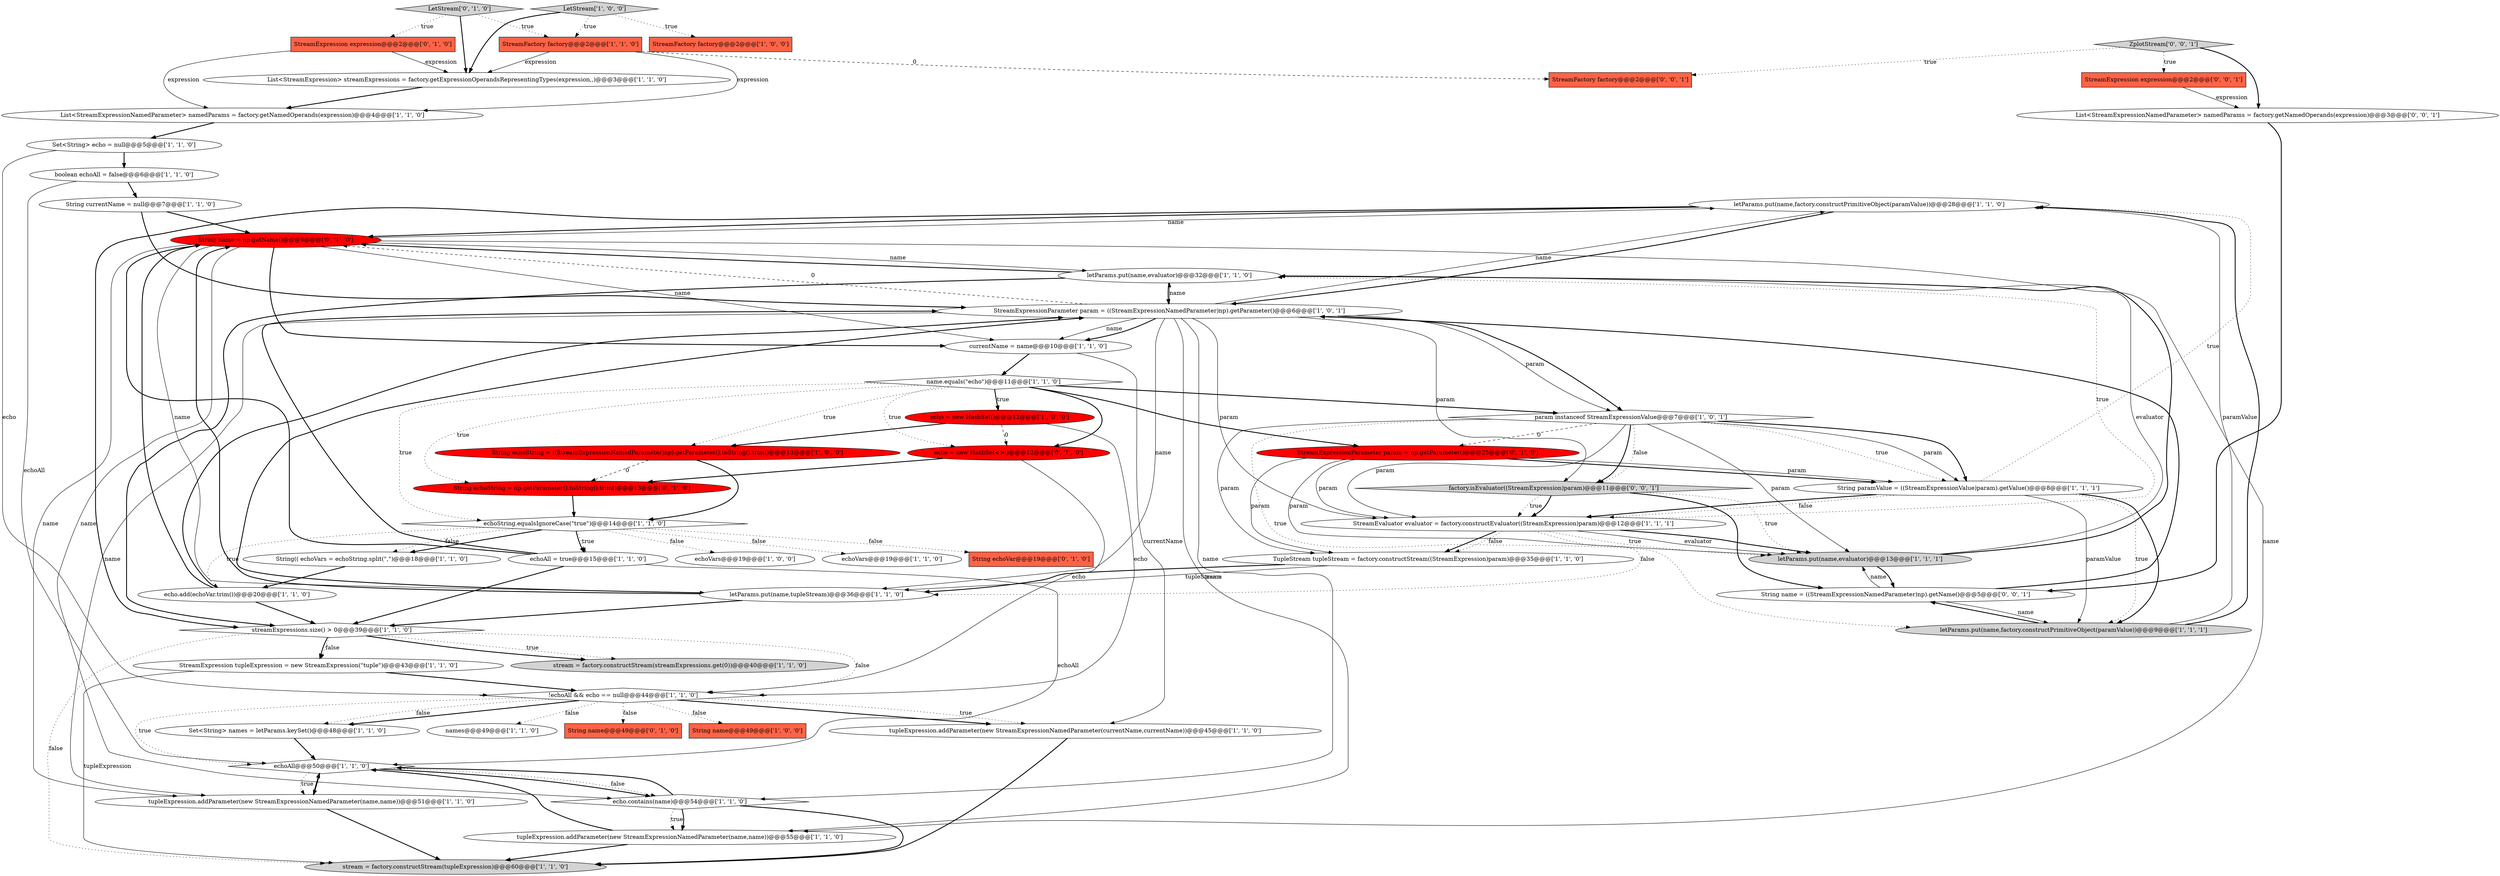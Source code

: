 digraph {
36 [style = filled, label = "letParams.put(name,factory.constructPrimitiveObject(paramValue))@@@28@@@['1', '1', '0']", fillcolor = white, shape = ellipse image = "AAA0AAABBB1BBB"];
7 [style = filled, label = "List<StreamExpressionNamedParameter> namedParams = factory.getNamedOperands(expression)@@@4@@@['1', '1', '0']", fillcolor = white, shape = ellipse image = "AAA0AAABBB1BBB"];
30 [style = filled, label = "stream = factory.constructStream(streamExpressions.get(0))@@@40@@@['1', '1', '0']", fillcolor = lightgray, shape = ellipse image = "AAA0AAABBB1BBB"];
18 [style = filled, label = "String currentName = null@@@7@@@['1', '1', '0']", fillcolor = white, shape = ellipse image = "AAA0AAABBB1BBB"];
2 [style = filled, label = "StreamFactory factory@@@2@@@['1', '0', '0']", fillcolor = tomato, shape = box image = "AAA0AAABBB1BBB"];
5 [style = filled, label = "echoAll = true@@@15@@@['1', '1', '0']", fillcolor = white, shape = ellipse image = "AAA0AAABBB1BBB"];
27 [style = filled, label = "echo.add(echoVar.trim())@@@20@@@['1', '1', '0']", fillcolor = white, shape = ellipse image = "AAA0AAABBB1BBB"];
4 [style = filled, label = "currentName = name@@@10@@@['1', '1', '0']", fillcolor = white, shape = ellipse image = "AAA0AAABBB1BBB"];
19 [style = filled, label = "echoVars@@@19@@@['1', '0', '0']", fillcolor = white, shape = ellipse image = "AAA0AAABBB1BBB"];
32 [style = filled, label = "stream = factory.constructStream(tupleExpression)@@@60@@@['1', '1', '0']", fillcolor = lightgray, shape = ellipse image = "AAA0AAABBB1BBB"];
25 [style = filled, label = "letParams.put(name,evaluator)@@@13@@@['1', '1', '1']", fillcolor = lightgray, shape = ellipse image = "AAA0AAABBB1BBB"];
8 [style = filled, label = "echo.contains(name)@@@54@@@['1', '1', '0']", fillcolor = white, shape = diamond image = "AAA0AAABBB1BBB"];
44 [style = filled, label = "String name = np.getName()@@@9@@@['0', '1', '0']", fillcolor = red, shape = ellipse image = "AAA1AAABBB2BBB"];
50 [style = filled, label = "String name = ((StreamExpressionNamedParameter)np).getName()@@@5@@@['0', '0', '1']", fillcolor = white, shape = ellipse image = "AAA0AAABBB3BBB"];
24 [style = filled, label = "Set<String> echo = null@@@5@@@['1', '1', '0']", fillcolor = white, shape = ellipse image = "AAA0AAABBB1BBB"];
26 [style = filled, label = "echoString.equalsIgnoreCase(\"true\")@@@14@@@['1', '1', '0']", fillcolor = white, shape = diamond image = "AAA0AAABBB1BBB"];
10 [style = filled, label = "String paramValue = ((StreamExpressionValue)param).getValue()@@@8@@@['1', '1', '1']", fillcolor = white, shape = ellipse image = "AAA0AAABBB1BBB"];
47 [style = filled, label = "echo = new HashSet<>()@@@12@@@['0', '1', '0']", fillcolor = red, shape = ellipse image = "AAA1AAABBB2BBB"];
15 [style = filled, label = "String echoString = ((StreamExpressionNamedParameter)np).getParameter().toString().trim()@@@13@@@['1', '0', '0']", fillcolor = red, shape = ellipse image = "AAA1AAABBB1BBB"];
48 [style = filled, label = "LetStream['0', '1', '0']", fillcolor = lightgray, shape = diamond image = "AAA0AAABBB2BBB"];
21 [style = filled, label = "TupleStream tupleStream = factory.constructStream((StreamExpression)param)@@@35@@@['1', '1', '0']", fillcolor = white, shape = ellipse image = "AAA0AAABBB1BBB"];
29 [style = filled, label = "echoVars@@@19@@@['1', '1', '0']", fillcolor = white, shape = ellipse image = "AAA0AAABBB1BBB"];
54 [style = filled, label = "ZplotStream['0', '0', '1']", fillcolor = lightgray, shape = diamond image = "AAA0AAABBB3BBB"];
49 [style = filled, label = "StreamExpression expression@@@2@@@['0', '0', '1']", fillcolor = tomato, shape = box image = "AAA0AAABBB3BBB"];
39 [style = filled, label = "echo = new HashSet()@@@12@@@['1', '0', '0']", fillcolor = red, shape = ellipse image = "AAA1AAABBB1BBB"];
41 [style = filled, label = "String name@@@49@@@['0', '1', '0']", fillcolor = tomato, shape = box image = "AAA0AAABBB2BBB"];
22 [style = filled, label = "name.equals(\"echo\")@@@11@@@['1', '1', '0']", fillcolor = white, shape = diamond image = "AAA0AAABBB1BBB"];
1 [style = filled, label = "tupleExpression.addParameter(new StreamExpressionNamedParameter(name,name))@@@51@@@['1', '1', '0']", fillcolor = white, shape = ellipse image = "AAA0AAABBB1BBB"];
28 [style = filled, label = "List<StreamExpression> streamExpressions = factory.getExpressionOperandsRepresentingTypes(expression,,)@@@3@@@['1', '1', '0']", fillcolor = white, shape = ellipse image = "AAA0AAABBB1BBB"];
35 [style = filled, label = "boolean echoAll = false@@@6@@@['1', '1', '0']", fillcolor = white, shape = ellipse image = "AAA0AAABBB1BBB"];
46 [style = filled, label = "String echoString = np.getParameter().toString().trim()@@@13@@@['0', '1', '0']", fillcolor = red, shape = ellipse image = "AAA1AAABBB2BBB"];
17 [style = filled, label = "LetStream['1', '0', '0']", fillcolor = lightgray, shape = diamond image = "AAA0AAABBB1BBB"];
52 [style = filled, label = "List<StreamExpressionNamedParameter> namedParams = factory.getNamedOperands(expression)@@@3@@@['0', '0', '1']", fillcolor = white, shape = ellipse image = "AAA0AAABBB3BBB"];
0 [style = filled, label = "StreamExpression tupleExpression = new StreamExpression(\"tuple\")@@@43@@@['1', '1', '0']", fillcolor = white, shape = ellipse image = "AAA0AAABBB1BBB"];
14 [style = filled, label = "tupleExpression.addParameter(new StreamExpressionNamedParameter(name,name))@@@55@@@['1', '1', '0']", fillcolor = white, shape = ellipse image = "AAA0AAABBB1BBB"];
3 [style = filled, label = "letParams.put(name,tupleStream)@@@36@@@['1', '1', '0']", fillcolor = white, shape = ellipse image = "AAA0AAABBB1BBB"];
43 [style = filled, label = "StreamExpression expression@@@2@@@['0', '1', '0']", fillcolor = tomato, shape = box image = "AAA0AAABBB2BBB"];
42 [style = filled, label = "StreamExpressionParameter param = np.getParameter()@@@25@@@['0', '1', '0']", fillcolor = red, shape = ellipse image = "AAA1AAABBB2BBB"];
6 [style = filled, label = "String name@@@49@@@['1', '0', '0']", fillcolor = tomato, shape = box image = "AAA0AAABBB1BBB"];
9 [style = filled, label = "letParams.put(name,factory.constructPrimitiveObject(paramValue))@@@9@@@['1', '1', '1']", fillcolor = lightgray, shape = ellipse image = "AAA0AAABBB1BBB"];
38 [style = filled, label = "StreamExpressionParameter param = ((StreamExpressionNamedParameter)np).getParameter()@@@6@@@['1', '0', '1']", fillcolor = white, shape = ellipse image = "AAA0AAABBB1BBB"];
40 [style = filled, label = "streamExpressions.size() > 0@@@39@@@['1', '1', '0']", fillcolor = white, shape = diamond image = "AAA0AAABBB1BBB"];
16 [style = filled, label = "letParams.put(name,evaluator)@@@32@@@['1', '1', '0']", fillcolor = white, shape = ellipse image = "AAA0AAABBB1BBB"];
11 [style = filled, label = "String(( echoVars = echoString.split(\",\")@@@18@@@['1', '1', '0']", fillcolor = white, shape = ellipse image = "AAA0AAABBB1BBB"];
33 [style = filled, label = "echoAll@@@50@@@['1', '1', '0']", fillcolor = white, shape = diamond image = "AAA0AAABBB1BBB"];
12 [style = filled, label = "Set<String> names = letParams.keySet()@@@48@@@['1', '1', '0']", fillcolor = white, shape = ellipse image = "AAA0AAABBB1BBB"];
23 [style = filled, label = "names@@@49@@@['1', '1', '0']", fillcolor = white, shape = ellipse image = "AAA0AAABBB1BBB"];
51 [style = filled, label = "StreamFactory factory@@@2@@@['0', '0', '1']", fillcolor = tomato, shape = box image = "AAA0AAABBB3BBB"];
13 [style = filled, label = "param instanceof StreamExpressionValue@@@7@@@['1', '0', '1']", fillcolor = white, shape = diamond image = "AAA0AAABBB1BBB"];
31 [style = filled, label = "StreamEvaluator evaluator = factory.constructEvaluator((StreamExpression)param)@@@12@@@['1', '1', '1']", fillcolor = white, shape = ellipse image = "AAA0AAABBB1BBB"];
53 [style = filled, label = "factory.isEvaluator((StreamExpression)param)@@@11@@@['0', '0', '1']", fillcolor = lightgray, shape = diamond image = "AAA0AAABBB3BBB"];
37 [style = filled, label = "tupleExpression.addParameter(new StreamExpressionNamedParameter(currentName,currentName))@@@45@@@['1', '1', '0']", fillcolor = white, shape = ellipse image = "AAA0AAABBB1BBB"];
34 [style = filled, label = "!echoAll && echo == null@@@44@@@['1', '1', '0']", fillcolor = white, shape = diamond image = "AAA0AAABBB1BBB"];
20 [style = filled, label = "StreamFactory factory@@@2@@@['1', '1', '0']", fillcolor = tomato, shape = box image = "AAA0AAABBB1BBB"];
45 [style = filled, label = "String echoVar@@@19@@@['0', '1', '0']", fillcolor = tomato, shape = box image = "AAA0AAABBB2BBB"];
9->50 [style = bold, label=""];
54->49 [style = dotted, label="true"];
38->1 [style = solid, label="name"];
27->38 [style = bold, label=""];
38->4 [style = solid, label="name"];
27->44 [style = bold, label=""];
38->4 [style = bold, label=""];
24->34 [style = solid, label="echo"];
31->21 [style = bold, label=""];
3->38 [style = bold, label=""];
13->10 [style = dotted, label="true"];
47->34 [style = solid, label="echo"];
5->38 [style = bold, label=""];
50->9 [style = solid, label="name"];
38->13 [style = solid, label="param"];
26->11 [style = bold, label=""];
31->21 [style = dotted, label="false"];
26->11 [style = dotted, label="false"];
13->10 [style = solid, label="param"];
34->12 [style = dotted, label="false"];
54->51 [style = dotted, label="true"];
5->33 [style = solid, label="echoAll"];
1->33 [style = bold, label=""];
18->44 [style = bold, label=""];
10->9 [style = solid, label="paramValue"];
22->47 [style = bold, label=""];
37->32 [style = bold, label=""];
26->45 [style = dotted, label="false"];
44->1 [style = solid, label="name"];
40->34 [style = dotted, label="false"];
17->2 [style = dotted, label="true"];
48->43 [style = dotted, label="true"];
26->29 [style = dotted, label="false"];
34->37 [style = dotted, label="true"];
38->8 [style = solid, label="name"];
22->13 [style = bold, label=""];
21->3 [style = bold, label=""];
25->16 [style = solid, label="evaluator"];
49->52 [style = solid, label="expression"];
13->9 [style = dotted, label="true"];
18->38 [style = bold, label=""];
17->20 [style = dotted, label="true"];
54->52 [style = bold, label=""];
31->25 [style = dotted, label="true"];
13->42 [style = dashed, label="0"];
42->21 [style = solid, label="param"];
20->28 [style = solid, label="expression"];
42->31 [style = solid, label="param"];
16->40 [style = bold, label=""];
22->46 [style = dotted, label="true"];
35->18 [style = bold, label=""];
38->31 [style = solid, label="param"];
10->31 [style = bold, label=""];
44->36 [style = solid, label="name"];
36->44 [style = bold, label=""];
34->6 [style = dotted, label="false"];
40->0 [style = bold, label=""];
40->30 [style = dotted, label="true"];
0->32 [style = solid, label="tupleExpression"];
0->34 [style = bold, label=""];
7->24 [style = bold, label=""];
20->7 [style = solid, label="expression"];
44->4 [style = bold, label=""];
8->14 [style = dotted, label="true"];
12->33 [style = bold, label=""];
1->32 [style = bold, label=""];
13->31 [style = solid, label="param"];
48->28 [style = bold, label=""];
44->4 [style = solid, label="name"];
33->8 [style = bold, label=""];
4->22 [style = bold, label=""];
22->42 [style = bold, label=""];
31->25 [style = solid, label="evaluator"];
13->10 [style = bold, label=""];
8->33 [style = bold, label=""];
39->34 [style = solid, label="echo"];
36->40 [style = bold, label=""];
31->25 [style = bold, label=""];
26->27 [style = dotted, label="true"];
53->25 [style = dotted, label="true"];
38->3 [style = solid, label="name"];
9->36 [style = solid, label="paramValue"];
38->16 [style = solid, label="name"];
8->14 [style = bold, label=""];
44->3 [style = solid, label="name"];
44->8 [style = solid, label="name"];
26->19 [style = dotted, label="false"];
42->25 [style = solid, label="param"];
44->14 [style = solid, label="name"];
10->9 [style = dotted, label="true"];
25->16 [style = bold, label=""];
34->23 [style = dotted, label="false"];
53->50 [style = bold, label=""];
38->36 [style = solid, label="name"];
44->16 [style = solid, label="name"];
53->31 [style = dotted, label="true"];
4->37 [style = solid, label="currentName"];
3->44 [style = bold, label=""];
5->44 [style = bold, label=""];
22->26 [style = dotted, label="true"];
16->44 [style = bold, label=""];
35->33 [style = solid, label="echoAll"];
10->31 [style = dotted, label="false"];
13->21 [style = solid, label="param"];
34->33 [style = dotted, label="true"];
22->39 [style = bold, label=""];
40->30 [style = bold, label=""];
52->50 [style = bold, label=""];
10->9 [style = bold, label=""];
34->41 [style = dotted, label="false"];
38->53 [style = solid, label="param"];
39->47 [style = dashed, label="0"];
5->40 [style = bold, label=""];
14->32 [style = bold, label=""];
22->15 [style = dotted, label="true"];
38->44 [style = dashed, label="0"];
9->36 [style = bold, label=""];
39->15 [style = bold, label=""];
48->20 [style = dotted, label="true"];
8->32 [style = bold, label=""];
13->53 [style = bold, label=""];
43->28 [style = solid, label="expression"];
3->40 [style = bold, label=""];
33->8 [style = dotted, label="false"];
24->35 [style = bold, label=""];
26->5 [style = bold, label=""];
20->51 [style = dashed, label="0"];
22->39 [style = dotted, label="true"];
50->25 [style = solid, label="name"];
13->53 [style = dotted, label="false"];
28->7 [style = bold, label=""];
22->47 [style = dotted, label="true"];
47->46 [style = bold, label=""];
33->1 [style = bold, label=""];
31->16 [style = dotted, label="true"];
53->31 [style = bold, label=""];
34->12 [style = bold, label=""];
31->3 [style = dotted, label="false"];
14->33 [style = bold, label=""];
43->7 [style = solid, label="expression"];
15->26 [style = bold, label=""];
40->0 [style = dotted, label="false"];
10->36 [style = dotted, label="true"];
17->28 [style = bold, label=""];
46->26 [style = bold, label=""];
50->38 [style = bold, label=""];
34->37 [style = bold, label=""];
15->46 [style = dashed, label="0"];
42->10 [style = bold, label=""];
33->1 [style = dotted, label="true"];
42->10 [style = solid, label="param"];
27->40 [style = bold, label=""];
21->3 [style = solid, label="tupleStream"];
36->38 [style = bold, label=""];
40->32 [style = dotted, label="false"];
25->50 [style = bold, label=""];
38->13 [style = bold, label=""];
26->5 [style = dotted, label="true"];
38->14 [style = solid, label="name"];
16->38 [style = bold, label=""];
11->27 [style = bold, label=""];
13->25 [style = solid, label="param"];
}
